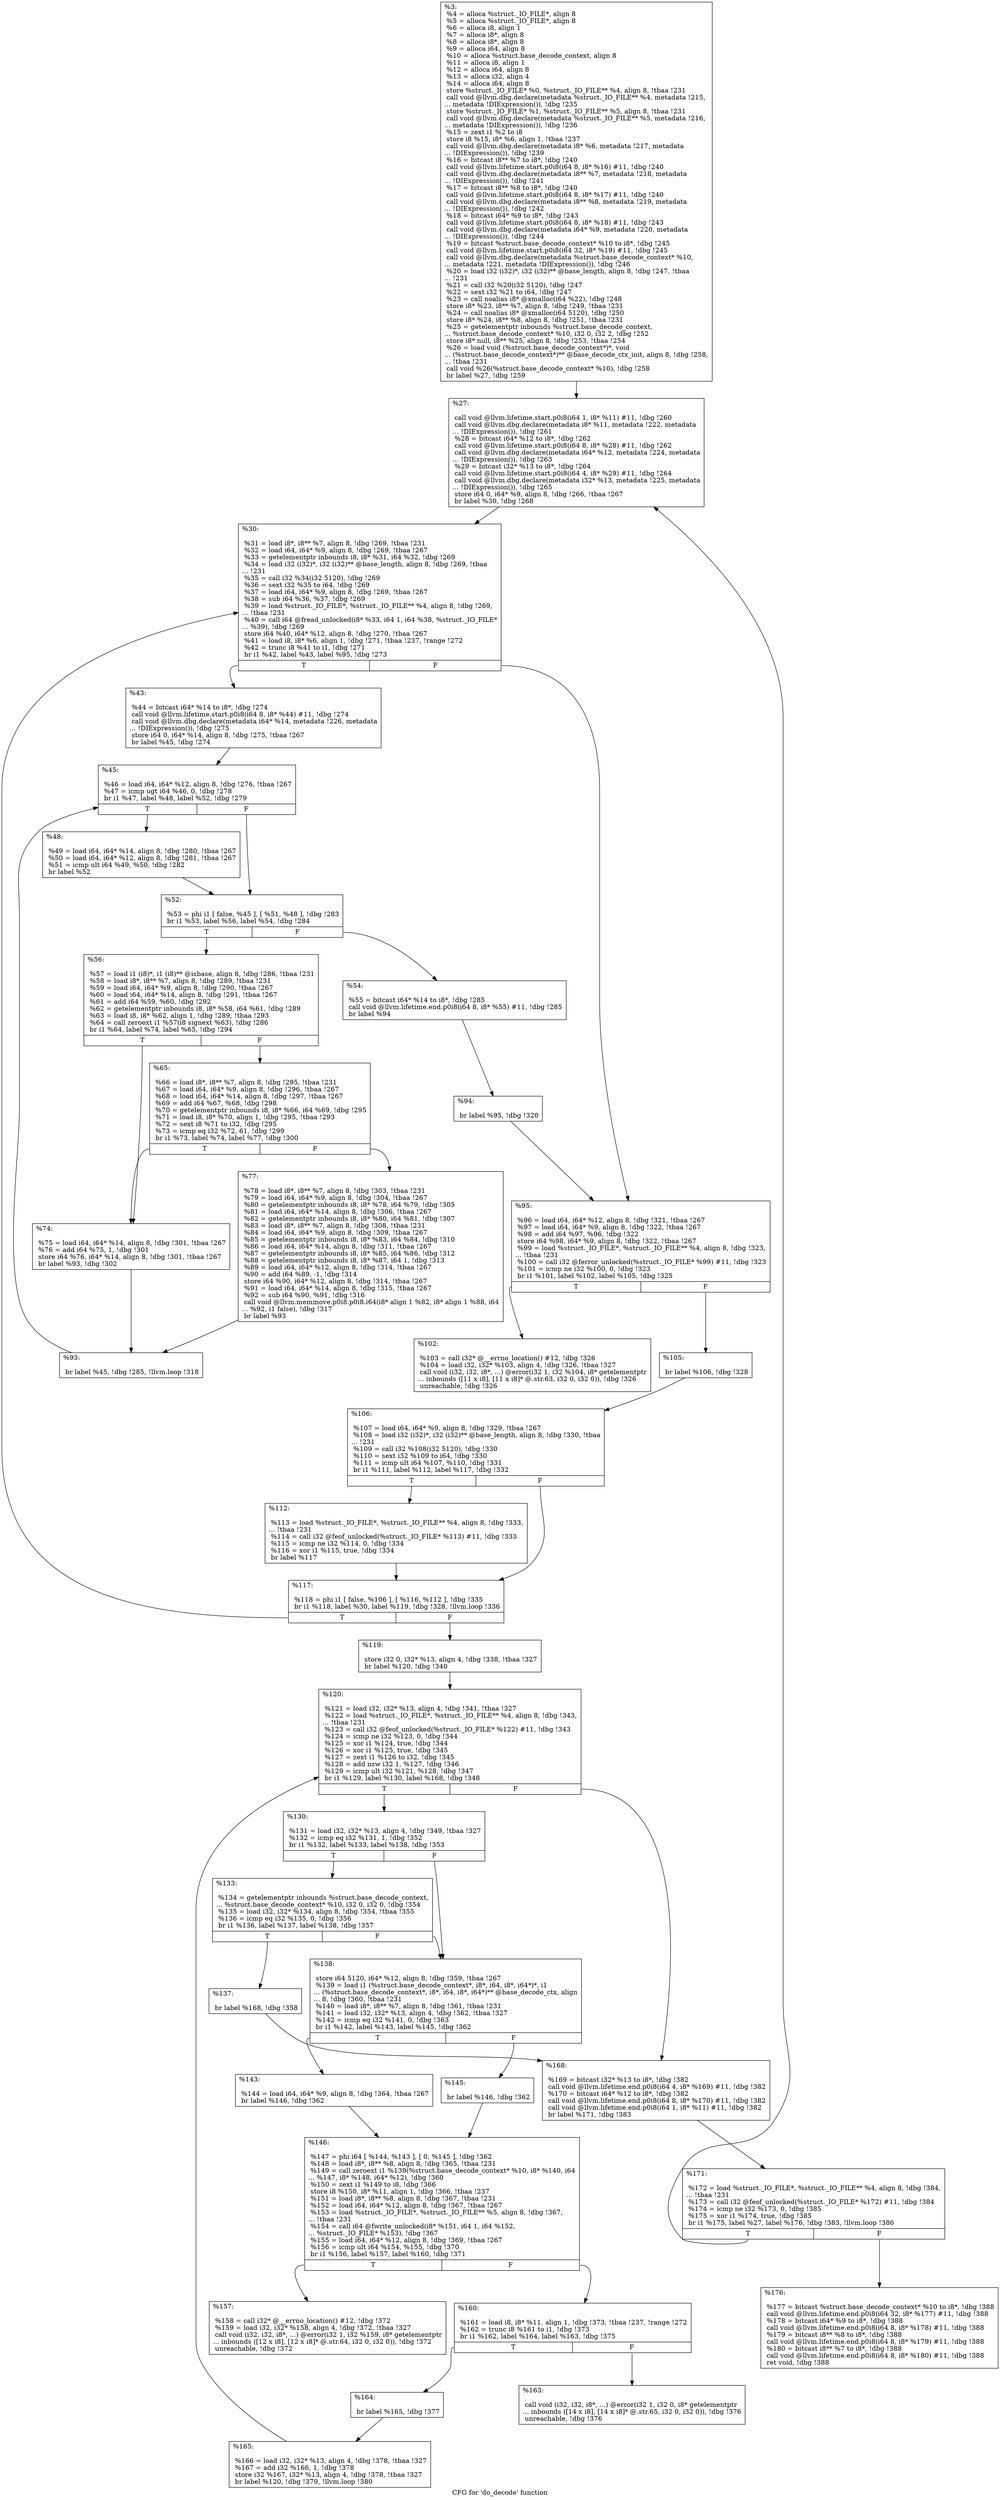 digraph "CFG for 'do_decode' function" {
	label="CFG for 'do_decode' function";

	Node0x1238d20 [shape=record,label="{%3:\l  %4 = alloca %struct._IO_FILE*, align 8\l  %5 = alloca %struct._IO_FILE*, align 8\l  %6 = alloca i8, align 1\l  %7 = alloca i8*, align 8\l  %8 = alloca i8*, align 8\l  %9 = alloca i64, align 8\l  %10 = alloca %struct.base_decode_context, align 8\l  %11 = alloca i8, align 1\l  %12 = alloca i64, align 8\l  %13 = alloca i32, align 4\l  %14 = alloca i64, align 8\l  store %struct._IO_FILE* %0, %struct._IO_FILE** %4, align 8, !tbaa !231\l  call void @llvm.dbg.declare(metadata %struct._IO_FILE** %4, metadata !215,\l... metadata !DIExpression()), !dbg !235\l  store %struct._IO_FILE* %1, %struct._IO_FILE** %5, align 8, !tbaa !231\l  call void @llvm.dbg.declare(metadata %struct._IO_FILE** %5, metadata !216,\l... metadata !DIExpression()), !dbg !236\l  %15 = zext i1 %2 to i8\l  store i8 %15, i8* %6, align 1, !tbaa !237\l  call void @llvm.dbg.declare(metadata i8* %6, metadata !217, metadata\l... !DIExpression()), !dbg !239\l  %16 = bitcast i8** %7 to i8*, !dbg !240\l  call void @llvm.lifetime.start.p0i8(i64 8, i8* %16) #11, !dbg !240\l  call void @llvm.dbg.declare(metadata i8** %7, metadata !218, metadata\l... !DIExpression()), !dbg !241\l  %17 = bitcast i8** %8 to i8*, !dbg !240\l  call void @llvm.lifetime.start.p0i8(i64 8, i8* %17) #11, !dbg !240\l  call void @llvm.dbg.declare(metadata i8** %8, metadata !219, metadata\l... !DIExpression()), !dbg !242\l  %18 = bitcast i64* %9 to i8*, !dbg !243\l  call void @llvm.lifetime.start.p0i8(i64 8, i8* %18) #11, !dbg !243\l  call void @llvm.dbg.declare(metadata i64* %9, metadata !220, metadata\l... !DIExpression()), !dbg !244\l  %19 = bitcast %struct.base_decode_context* %10 to i8*, !dbg !245\l  call void @llvm.lifetime.start.p0i8(i64 32, i8* %19) #11, !dbg !245\l  call void @llvm.dbg.declare(metadata %struct.base_decode_context* %10,\l... metadata !221, metadata !DIExpression()), !dbg !246\l  %20 = load i32 (i32)*, i32 (i32)** @base_length, align 8, !dbg !247, !tbaa\l... !231\l  %21 = call i32 %20(i32 5120), !dbg !247\l  %22 = sext i32 %21 to i64, !dbg !247\l  %23 = call noalias i8* @xmalloc(i64 %22), !dbg !248\l  store i8* %23, i8** %7, align 8, !dbg !249, !tbaa !231\l  %24 = call noalias i8* @xmalloc(i64 5120), !dbg !250\l  store i8* %24, i8** %8, align 8, !dbg !251, !tbaa !231\l  %25 = getelementptr inbounds %struct.base_decode_context,\l... %struct.base_decode_context* %10, i32 0, i32 2, !dbg !252\l  store i8* null, i8** %25, align 8, !dbg !253, !tbaa !254\l  %26 = load void (%struct.base_decode_context*)*, void\l... (%struct.base_decode_context*)** @base_decode_ctx_init, align 8, !dbg !258,\l... !tbaa !231\l  call void %26(%struct.base_decode_context* %10), !dbg !258\l  br label %27, !dbg !259\l}"];
	Node0x1238d20 -> Node0x1224940;
	Node0x1224940 [shape=record,label="{%27:\l\l  call void @llvm.lifetime.start.p0i8(i64 1, i8* %11) #11, !dbg !260\l  call void @llvm.dbg.declare(metadata i8* %11, metadata !222, metadata\l... !DIExpression()), !dbg !261\l  %28 = bitcast i64* %12 to i8*, !dbg !262\l  call void @llvm.lifetime.start.p0i8(i64 8, i8* %28) #11, !dbg !262\l  call void @llvm.dbg.declare(metadata i64* %12, metadata !224, metadata\l... !DIExpression()), !dbg !263\l  %29 = bitcast i32* %13 to i8*, !dbg !264\l  call void @llvm.lifetime.start.p0i8(i64 4, i8* %29) #11, !dbg !264\l  call void @llvm.dbg.declare(metadata i32* %13, metadata !225, metadata\l... !DIExpression()), !dbg !265\l  store i64 0, i64* %9, align 8, !dbg !266, !tbaa !267\l  br label %30, !dbg !268\l}"];
	Node0x1224940 -> Node0x1224990;
	Node0x1224990 [shape=record,label="{%30:\l\l  %31 = load i8*, i8** %7, align 8, !dbg !269, !tbaa !231\l  %32 = load i64, i64* %9, align 8, !dbg !269, !tbaa !267\l  %33 = getelementptr inbounds i8, i8* %31, i64 %32, !dbg !269\l  %34 = load i32 (i32)*, i32 (i32)** @base_length, align 8, !dbg !269, !tbaa\l... !231\l  %35 = call i32 %34(i32 5120), !dbg !269\l  %36 = sext i32 %35 to i64, !dbg !269\l  %37 = load i64, i64* %9, align 8, !dbg !269, !tbaa !267\l  %38 = sub i64 %36, %37, !dbg !269\l  %39 = load %struct._IO_FILE*, %struct._IO_FILE** %4, align 8, !dbg !269,\l... !tbaa !231\l  %40 = call i64 @fread_unlocked(i8* %33, i64 1, i64 %38, %struct._IO_FILE*\l... %39), !dbg !269\l  store i64 %40, i64* %12, align 8, !dbg !270, !tbaa !267\l  %41 = load i8, i8* %6, align 1, !dbg !271, !tbaa !237, !range !272\l  %42 = trunc i8 %41 to i1, !dbg !271\l  br i1 %42, label %43, label %95, !dbg !273\l|{<s0>T|<s1>F}}"];
	Node0x1224990:s0 -> Node0x12249e0;
	Node0x1224990:s1 -> Node0x1224d50;
	Node0x12249e0 [shape=record,label="{%43:\l\l  %44 = bitcast i64* %14 to i8*, !dbg !274\l  call void @llvm.lifetime.start.p0i8(i64 8, i8* %44) #11, !dbg !274\l  call void @llvm.dbg.declare(metadata i64* %14, metadata !226, metadata\l... !DIExpression()), !dbg !275\l  store i64 0, i64* %14, align 8, !dbg !275, !tbaa !267\l  br label %45, !dbg !274\l}"];
	Node0x12249e0 -> Node0x1224a30;
	Node0x1224a30 [shape=record,label="{%45:\l\l  %46 = load i64, i64* %12, align 8, !dbg !276, !tbaa !267\l  %47 = icmp ugt i64 %46, 0, !dbg !278\l  br i1 %47, label %48, label %52, !dbg !279\l|{<s0>T|<s1>F}}"];
	Node0x1224a30:s0 -> Node0x1224a80;
	Node0x1224a30:s1 -> Node0x1224ad0;
	Node0x1224a80 [shape=record,label="{%48:\l\l  %49 = load i64, i64* %14, align 8, !dbg !280, !tbaa !267\l  %50 = load i64, i64* %12, align 8, !dbg !281, !tbaa !267\l  %51 = icmp ult i64 %49, %50, !dbg !282\l  br label %52\l}"];
	Node0x1224a80 -> Node0x1224ad0;
	Node0x1224ad0 [shape=record,label="{%52:\l\l  %53 = phi i1 [ false, %45 ], [ %51, %48 ], !dbg !283\l  br i1 %53, label %56, label %54, !dbg !284\l|{<s0>T|<s1>F}}"];
	Node0x1224ad0:s0 -> Node0x1224b70;
	Node0x1224ad0:s1 -> Node0x1224b20;
	Node0x1224b20 [shape=record,label="{%54:\l\l  %55 = bitcast i64* %14 to i8*, !dbg !285\l  call void @llvm.lifetime.end.p0i8(i64 8, i8* %55) #11, !dbg !285\l  br label %94\l}"];
	Node0x1224b20 -> Node0x1224d00;
	Node0x1224b70 [shape=record,label="{%56:\l\l  %57 = load i1 (i8)*, i1 (i8)** @isbase, align 8, !dbg !286, !tbaa !231\l  %58 = load i8*, i8** %7, align 8, !dbg !289, !tbaa !231\l  %59 = load i64, i64* %9, align 8, !dbg !290, !tbaa !267\l  %60 = load i64, i64* %14, align 8, !dbg !291, !tbaa !267\l  %61 = add i64 %59, %60, !dbg !292\l  %62 = getelementptr inbounds i8, i8* %58, i64 %61, !dbg !289\l  %63 = load i8, i8* %62, align 1, !dbg !289, !tbaa !293\l  %64 = call zeroext i1 %57(i8 signext %63), !dbg !286\l  br i1 %64, label %74, label %65, !dbg !294\l|{<s0>T|<s1>F}}"];
	Node0x1224b70:s0 -> Node0x1224c10;
	Node0x1224b70:s1 -> Node0x1224bc0;
	Node0x1224bc0 [shape=record,label="{%65:\l\l  %66 = load i8*, i8** %7, align 8, !dbg !295, !tbaa !231\l  %67 = load i64, i64* %9, align 8, !dbg !296, !tbaa !267\l  %68 = load i64, i64* %14, align 8, !dbg !297, !tbaa !267\l  %69 = add i64 %67, %68, !dbg !298\l  %70 = getelementptr inbounds i8, i8* %66, i64 %69, !dbg !295\l  %71 = load i8, i8* %70, align 1, !dbg !295, !tbaa !293\l  %72 = sext i8 %71 to i32, !dbg !295\l  %73 = icmp eq i32 %72, 61, !dbg !299\l  br i1 %73, label %74, label %77, !dbg !300\l|{<s0>T|<s1>F}}"];
	Node0x1224bc0:s0 -> Node0x1224c10;
	Node0x1224bc0:s1 -> Node0x1224c60;
	Node0x1224c10 [shape=record,label="{%74:\l\l  %75 = load i64, i64* %14, align 8, !dbg !301, !tbaa !267\l  %76 = add i64 %75, 1, !dbg !301\l  store i64 %76, i64* %14, align 8, !dbg !301, !tbaa !267\l  br label %93, !dbg !302\l}"];
	Node0x1224c10 -> Node0x1224cb0;
	Node0x1224c60 [shape=record,label="{%77:\l\l  %78 = load i8*, i8** %7, align 8, !dbg !303, !tbaa !231\l  %79 = load i64, i64* %9, align 8, !dbg !304, !tbaa !267\l  %80 = getelementptr inbounds i8, i8* %78, i64 %79, !dbg !305\l  %81 = load i64, i64* %14, align 8, !dbg !306, !tbaa !267\l  %82 = getelementptr inbounds i8, i8* %80, i64 %81, !dbg !307\l  %83 = load i8*, i8** %7, align 8, !dbg !308, !tbaa !231\l  %84 = load i64, i64* %9, align 8, !dbg !309, !tbaa !267\l  %85 = getelementptr inbounds i8, i8* %83, i64 %84, !dbg !310\l  %86 = load i64, i64* %14, align 8, !dbg !311, !tbaa !267\l  %87 = getelementptr inbounds i8, i8* %85, i64 %86, !dbg !312\l  %88 = getelementptr inbounds i8, i8* %87, i64 1, !dbg !313\l  %89 = load i64, i64* %12, align 8, !dbg !314, !tbaa !267\l  %90 = add i64 %89, -1, !dbg !314\l  store i64 %90, i64* %12, align 8, !dbg !314, !tbaa !267\l  %91 = load i64, i64* %14, align 8, !dbg !315, !tbaa !267\l  %92 = sub i64 %90, %91, !dbg !316\l  call void @llvm.memmove.p0i8.p0i8.i64(i8* align 1 %82, i8* align 1 %88, i64\l... %92, i1 false), !dbg !317\l  br label %93\l}"];
	Node0x1224c60 -> Node0x1224cb0;
	Node0x1224cb0 [shape=record,label="{%93:\l\l  br label %45, !dbg !285, !llvm.loop !318\l}"];
	Node0x1224cb0 -> Node0x1224a30;
	Node0x1224d00 [shape=record,label="{%94:\l\l  br label %95, !dbg !320\l}"];
	Node0x1224d00 -> Node0x1224d50;
	Node0x1224d50 [shape=record,label="{%95:\l\l  %96 = load i64, i64* %12, align 8, !dbg !321, !tbaa !267\l  %97 = load i64, i64* %9, align 8, !dbg !322, !tbaa !267\l  %98 = add i64 %97, %96, !dbg !322\l  store i64 %98, i64* %9, align 8, !dbg !322, !tbaa !267\l  %99 = load %struct._IO_FILE*, %struct._IO_FILE** %4, align 8, !dbg !323,\l... !tbaa !231\l  %100 = call i32 @ferror_unlocked(%struct._IO_FILE* %99) #11, !dbg !323\l  %101 = icmp ne i32 %100, 0, !dbg !323\l  br i1 %101, label %102, label %105, !dbg !325\l|{<s0>T|<s1>F}}"];
	Node0x1224d50:s0 -> Node0x1224da0;
	Node0x1224d50:s1 -> Node0x1224df0;
	Node0x1224da0 [shape=record,label="{%102:\l\l  %103 = call i32* @__errno_location() #12, !dbg !326\l  %104 = load i32, i32* %103, align 4, !dbg !326, !tbaa !327\l  call void (i32, i32, i8*, ...) @error(i32 1, i32 %104, i8* getelementptr\l... inbounds ([11 x i8], [11 x i8]* @.str.63, i32 0, i32 0)), !dbg !326\l  unreachable, !dbg !326\l}"];
	Node0x1224df0 [shape=record,label="{%105:\l\l  br label %106, !dbg !328\l}"];
	Node0x1224df0 -> Node0x1224e40;
	Node0x1224e40 [shape=record,label="{%106:\l\l  %107 = load i64, i64* %9, align 8, !dbg !329, !tbaa !267\l  %108 = load i32 (i32)*, i32 (i32)** @base_length, align 8, !dbg !330, !tbaa\l... !231\l  %109 = call i32 %108(i32 5120), !dbg !330\l  %110 = sext i32 %109 to i64, !dbg !330\l  %111 = icmp ult i64 %107, %110, !dbg !331\l  br i1 %111, label %112, label %117, !dbg !332\l|{<s0>T|<s1>F}}"];
	Node0x1224e40:s0 -> Node0x1224e90;
	Node0x1224e40:s1 -> Node0x1224ee0;
	Node0x1224e90 [shape=record,label="{%112:\l\l  %113 = load %struct._IO_FILE*, %struct._IO_FILE** %4, align 8, !dbg !333,\l... !tbaa !231\l  %114 = call i32 @feof_unlocked(%struct._IO_FILE* %113) #11, !dbg !333\l  %115 = icmp ne i32 %114, 0, !dbg !334\l  %116 = xor i1 %115, true, !dbg !334\l  br label %117\l}"];
	Node0x1224e90 -> Node0x1224ee0;
	Node0x1224ee0 [shape=record,label="{%117:\l\l  %118 = phi i1 [ false, %106 ], [ %116, %112 ], !dbg !335\l  br i1 %118, label %30, label %119, !dbg !328, !llvm.loop !336\l|{<s0>T|<s1>F}}"];
	Node0x1224ee0:s0 -> Node0x1224990;
	Node0x1224ee0:s1 -> Node0x1224f30;
	Node0x1224f30 [shape=record,label="{%119:\l\l  store i32 0, i32* %13, align 4, !dbg !338, !tbaa !327\l  br label %120, !dbg !340\l}"];
	Node0x1224f30 -> Node0x1224f80;
	Node0x1224f80 [shape=record,label="{%120:\l\l  %121 = load i32, i32* %13, align 4, !dbg !341, !tbaa !327\l  %122 = load %struct._IO_FILE*, %struct._IO_FILE** %4, align 8, !dbg !343,\l... !tbaa !231\l  %123 = call i32 @feof_unlocked(%struct._IO_FILE* %122) #11, !dbg !343\l  %124 = icmp ne i32 %123, 0, !dbg !344\l  %125 = xor i1 %124, true, !dbg !344\l  %126 = xor i1 %125, true, !dbg !345\l  %127 = zext i1 %126 to i32, !dbg !345\l  %128 = add nsw i32 1, %127, !dbg !346\l  %129 = icmp ult i32 %121, %128, !dbg !347\l  br i1 %129, label %130, label %168, !dbg !348\l|{<s0>T|<s1>F}}"];
	Node0x1224f80:s0 -> Node0x1224fd0;
	Node0x1224f80:s1 -> Node0x12a4b30;
	Node0x1224fd0 [shape=record,label="{%130:\l\l  %131 = load i32, i32* %13, align 4, !dbg !349, !tbaa !327\l  %132 = icmp eq i32 %131, 1, !dbg !352\l  br i1 %132, label %133, label %138, !dbg !353\l|{<s0>T|<s1>F}}"];
	Node0x1224fd0:s0 -> Node0x1225020;
	Node0x1224fd0:s1 -> Node0x12250c0;
	Node0x1225020 [shape=record,label="{%133:\l\l  %134 = getelementptr inbounds %struct.base_decode_context,\l... %struct.base_decode_context* %10, i32 0, i32 0, !dbg !354\l  %135 = load i32, i32* %134, align 8, !dbg !354, !tbaa !355\l  %136 = icmp eq i32 %135, 0, !dbg !356\l  br i1 %136, label %137, label %138, !dbg !357\l|{<s0>T|<s1>F}}"];
	Node0x1225020:s0 -> Node0x1225070;
	Node0x1225020:s1 -> Node0x12250c0;
	Node0x1225070 [shape=record,label="{%137:\l\l  br label %168, !dbg !358\l}"];
	Node0x1225070 -> Node0x12a4b30;
	Node0x12250c0 [shape=record,label="{%138:\l\l  store i64 5120, i64* %12, align 8, !dbg !359, !tbaa !267\l  %139 = load i1 (%struct.base_decode_context*, i8*, i64, i8*, i64*)*, i1\l... (%struct.base_decode_context*, i8*, i64, i8*, i64*)** @base_decode_ctx, align\l... 8, !dbg !360, !tbaa !231\l  %140 = load i8*, i8** %7, align 8, !dbg !361, !tbaa !231\l  %141 = load i32, i32* %13, align 4, !dbg !362, !tbaa !327\l  %142 = icmp eq i32 %141, 0, !dbg !363\l  br i1 %142, label %143, label %145, !dbg !362\l|{<s0>T|<s1>F}}"];
	Node0x12250c0:s0 -> Node0x1225110;
	Node0x12250c0:s1 -> Node0x12a4900;
	Node0x1225110 [shape=record,label="{%143:\l\l  %144 = load i64, i64* %9, align 8, !dbg !364, !tbaa !267\l  br label %146, !dbg !362\l}"];
	Node0x1225110 -> Node0x12a4950;
	Node0x12a4900 [shape=record,label="{%145:\l\l  br label %146, !dbg !362\l}"];
	Node0x12a4900 -> Node0x12a4950;
	Node0x12a4950 [shape=record,label="{%146:\l\l  %147 = phi i64 [ %144, %143 ], [ 0, %145 ], !dbg !362\l  %148 = load i8*, i8** %8, align 8, !dbg !365, !tbaa !231\l  %149 = call zeroext i1 %139(%struct.base_decode_context* %10, i8* %140, i64\l... %147, i8* %148, i64* %12), !dbg !360\l  %150 = zext i1 %149 to i8, !dbg !366\l  store i8 %150, i8* %11, align 1, !dbg !366, !tbaa !237\l  %151 = load i8*, i8** %8, align 8, !dbg !367, !tbaa !231\l  %152 = load i64, i64* %12, align 8, !dbg !367, !tbaa !267\l  %153 = load %struct._IO_FILE*, %struct._IO_FILE** %5, align 8, !dbg !367,\l... !tbaa !231\l  %154 = call i64 @fwrite_unlocked(i8* %151, i64 1, i64 %152,\l... %struct._IO_FILE* %153), !dbg !367\l  %155 = load i64, i64* %12, align 8, !dbg !369, !tbaa !267\l  %156 = icmp ult i64 %154, %155, !dbg !370\l  br i1 %156, label %157, label %160, !dbg !371\l|{<s0>T|<s1>F}}"];
	Node0x12a4950:s0 -> Node0x12a49a0;
	Node0x12a4950:s1 -> Node0x12a49f0;
	Node0x12a49a0 [shape=record,label="{%157:\l\l  %158 = call i32* @__errno_location() #12, !dbg !372\l  %159 = load i32, i32* %158, align 4, !dbg !372, !tbaa !327\l  call void (i32, i32, i8*, ...) @error(i32 1, i32 %159, i8* getelementptr\l... inbounds ([12 x i8], [12 x i8]* @.str.64, i32 0, i32 0)), !dbg !372\l  unreachable, !dbg !372\l}"];
	Node0x12a49f0 [shape=record,label="{%160:\l\l  %161 = load i8, i8* %11, align 1, !dbg !373, !tbaa !237, !range !272\l  %162 = trunc i8 %161 to i1, !dbg !373\l  br i1 %162, label %164, label %163, !dbg !375\l|{<s0>T|<s1>F}}"];
	Node0x12a49f0:s0 -> Node0x12a4a90;
	Node0x12a49f0:s1 -> Node0x12a4a40;
	Node0x12a4a40 [shape=record,label="{%163:\l\l  call void (i32, i32, i8*, ...) @error(i32 1, i32 0, i8* getelementptr\l... inbounds ([14 x i8], [14 x i8]* @.str.65, i32 0, i32 0)), !dbg !376\l  unreachable, !dbg !376\l}"];
	Node0x12a4a90 [shape=record,label="{%164:\l\l  br label %165, !dbg !377\l}"];
	Node0x12a4a90 -> Node0x12a4ae0;
	Node0x12a4ae0 [shape=record,label="{%165:\l\l  %166 = load i32, i32* %13, align 4, !dbg !378, !tbaa !327\l  %167 = add i32 %166, 1, !dbg !378\l  store i32 %167, i32* %13, align 4, !dbg !378, !tbaa !327\l  br label %120, !dbg !379, !llvm.loop !380\l}"];
	Node0x12a4ae0 -> Node0x1224f80;
	Node0x12a4b30 [shape=record,label="{%168:\l\l  %169 = bitcast i32* %13 to i8*, !dbg !382\l  call void @llvm.lifetime.end.p0i8(i64 4, i8* %169) #11, !dbg !382\l  %170 = bitcast i64* %12 to i8*, !dbg !382\l  call void @llvm.lifetime.end.p0i8(i64 8, i8* %170) #11, !dbg !382\l  call void @llvm.lifetime.end.p0i8(i64 1, i8* %11) #11, !dbg !382\l  br label %171, !dbg !383\l}"];
	Node0x12a4b30 -> Node0x12a4b80;
	Node0x12a4b80 [shape=record,label="{%171:\l\l  %172 = load %struct._IO_FILE*, %struct._IO_FILE** %4, align 8, !dbg !384,\l... !tbaa !231\l  %173 = call i32 @feof_unlocked(%struct._IO_FILE* %172) #11, !dbg !384\l  %174 = icmp ne i32 %173, 0, !dbg !385\l  %175 = xor i1 %174, true, !dbg !385\l  br i1 %175, label %27, label %176, !dbg !383, !llvm.loop !386\l|{<s0>T|<s1>F}}"];
	Node0x12a4b80:s0 -> Node0x1224940;
	Node0x12a4b80:s1 -> Node0x12a4bd0;
	Node0x12a4bd0 [shape=record,label="{%176:\l\l  %177 = bitcast %struct.base_decode_context* %10 to i8*, !dbg !388\l  call void @llvm.lifetime.end.p0i8(i64 32, i8* %177) #11, !dbg !388\l  %178 = bitcast i64* %9 to i8*, !dbg !388\l  call void @llvm.lifetime.end.p0i8(i64 8, i8* %178) #11, !dbg !388\l  %179 = bitcast i8** %8 to i8*, !dbg !388\l  call void @llvm.lifetime.end.p0i8(i64 8, i8* %179) #11, !dbg !388\l  %180 = bitcast i8** %7 to i8*, !dbg !388\l  call void @llvm.lifetime.end.p0i8(i64 8, i8* %180) #11, !dbg !388\l  ret void, !dbg !388\l}"];
}
